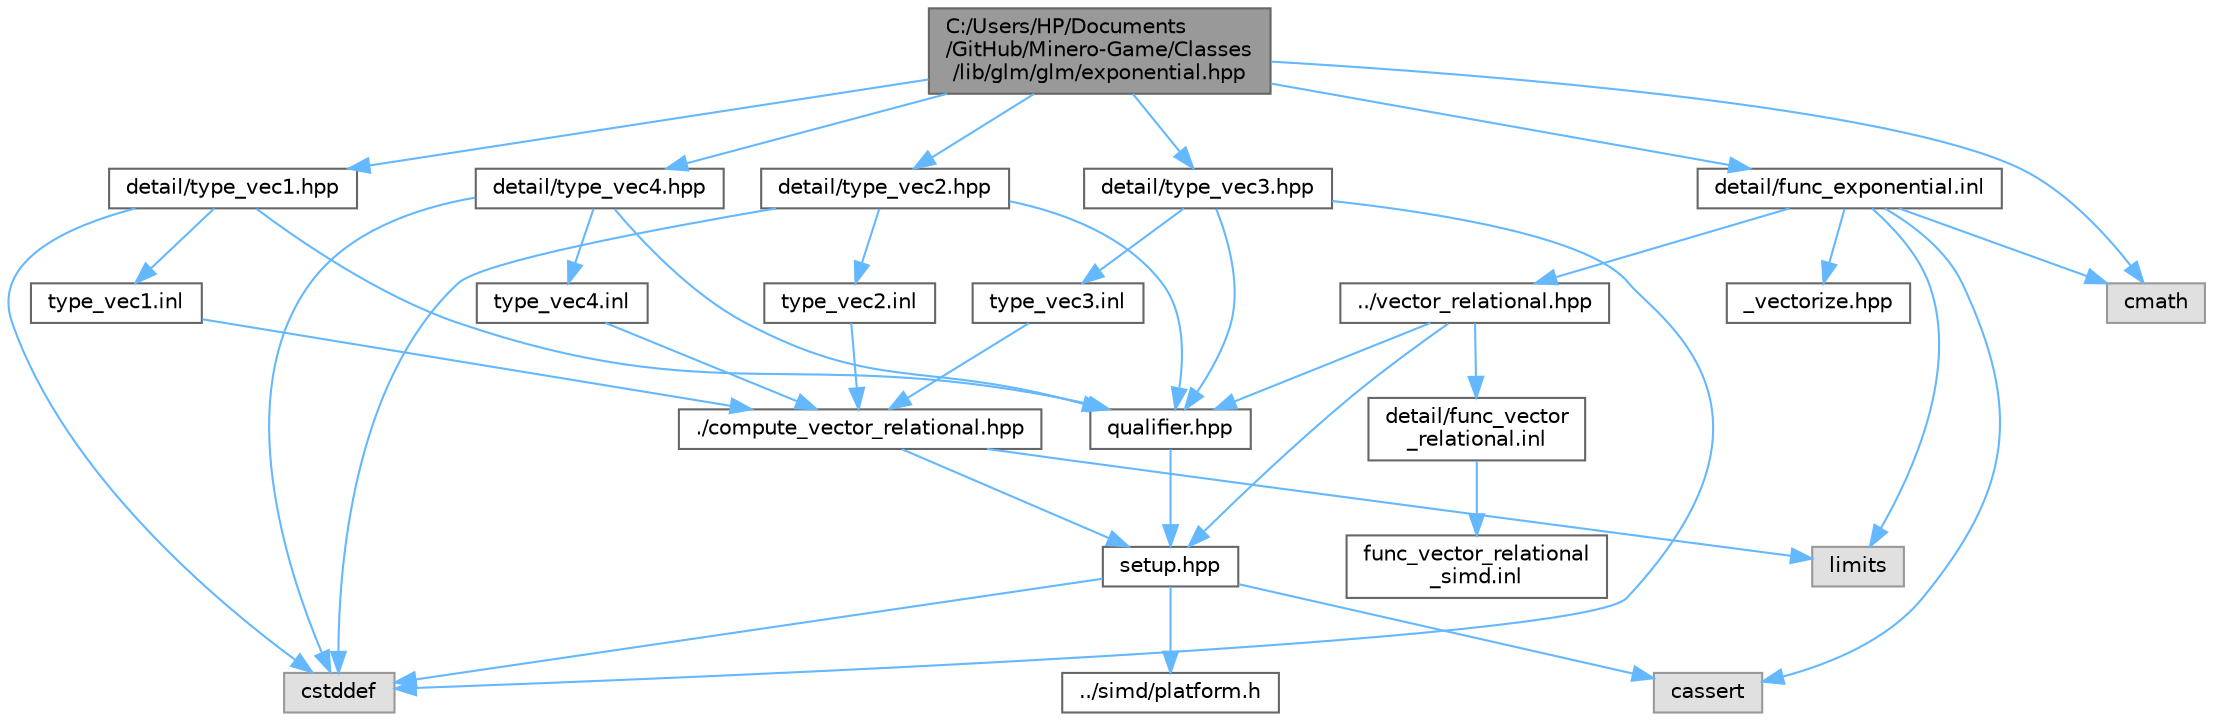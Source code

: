 digraph "C:/Users/HP/Documents/GitHub/Minero-Game/Classes/lib/glm/glm/exponential.hpp"
{
 // LATEX_PDF_SIZE
  bgcolor="transparent";
  edge [fontname=Helvetica,fontsize=10,labelfontname=Helvetica,labelfontsize=10];
  node [fontname=Helvetica,fontsize=10,shape=box,height=0.2,width=0.4];
  Node1 [id="Node000001",label="C:/Users/HP/Documents\l/GitHub/Minero-Game/Classes\l/lib/glm/glm/exponential.hpp",height=0.2,width=0.4,color="gray40", fillcolor="grey60", style="filled", fontcolor="black",tooltip=" "];
  Node1 -> Node2 [id="edge38_Node000001_Node000002",color="steelblue1",style="solid",tooltip=" "];
  Node2 [id="Node000002",label="detail/type_vec1.hpp",height=0.2,width=0.4,color="grey40", fillcolor="white", style="filled",URL="$_classes_2lib_2glm_2glm_2detail_2type__vec1_8hpp.html",tooltip=" "];
  Node2 -> Node3 [id="edge39_Node000002_Node000003",color="steelblue1",style="solid",tooltip=" "];
  Node3 [id="Node000003",label="qualifier.hpp",height=0.2,width=0.4,color="grey40", fillcolor="white", style="filled",URL="$_classes_2lib_2glm_2glm_2detail_2qualifier_8hpp.html",tooltip=" "];
  Node3 -> Node4 [id="edge40_Node000003_Node000004",color="steelblue1",style="solid",tooltip=" "];
  Node4 [id="Node000004",label="setup.hpp",height=0.2,width=0.4,color="grey40", fillcolor="white", style="filled",URL="$_classes_2lib_2glm_2glm_2detail_2setup_8hpp.html",tooltip=" "];
  Node4 -> Node5 [id="edge41_Node000004_Node000005",color="steelblue1",style="solid",tooltip=" "];
  Node5 [id="Node000005",label="cassert",height=0.2,width=0.4,color="grey60", fillcolor="#E0E0E0", style="filled",tooltip=" "];
  Node4 -> Node6 [id="edge42_Node000004_Node000006",color="steelblue1",style="solid",tooltip=" "];
  Node6 [id="Node000006",label="cstddef",height=0.2,width=0.4,color="grey60", fillcolor="#E0E0E0", style="filled",tooltip=" "];
  Node4 -> Node7 [id="edge43_Node000004_Node000007",color="steelblue1",style="solid",tooltip=" "];
  Node7 [id="Node000007",label="../simd/platform.h",height=0.2,width=0.4,color="grey40", fillcolor="white", style="filled",URL="$_classes_2lib_2glm_2glm_2simd_2platform_8h.html",tooltip=" "];
  Node2 -> Node6 [id="edge44_Node000002_Node000006",color="steelblue1",style="solid",tooltip=" "];
  Node2 -> Node8 [id="edge45_Node000002_Node000008",color="steelblue1",style="solid",tooltip=" "];
  Node8 [id="Node000008",label="type_vec1.inl",height=0.2,width=0.4,color="grey40", fillcolor="white", style="filled",URL="$_classes_2lib_2glm_2glm_2detail_2type__vec1_8inl.html",tooltip=" "];
  Node8 -> Node9 [id="edge46_Node000008_Node000009",color="steelblue1",style="solid",tooltip=" "];
  Node9 [id="Node000009",label="./compute_vector_relational.hpp",height=0.2,width=0.4,color="grey40", fillcolor="white", style="filled",URL="$_classes_2lib_2glm_2glm_2detail_2compute__vector__relational_8hpp.html",tooltip=" "];
  Node9 -> Node4 [id="edge47_Node000009_Node000004",color="steelblue1",style="solid",tooltip=" "];
  Node9 -> Node10 [id="edge48_Node000009_Node000010",color="steelblue1",style="solid",tooltip=" "];
  Node10 [id="Node000010",label="limits",height=0.2,width=0.4,color="grey60", fillcolor="#E0E0E0", style="filled",tooltip=" "];
  Node1 -> Node11 [id="edge49_Node000001_Node000011",color="steelblue1",style="solid",tooltip=" "];
  Node11 [id="Node000011",label="detail/type_vec2.hpp",height=0.2,width=0.4,color="grey40", fillcolor="white", style="filled",URL="$_classes_2lib_2glm_2glm_2detail_2type__vec2_8hpp.html",tooltip=" "];
  Node11 -> Node3 [id="edge50_Node000011_Node000003",color="steelblue1",style="solid",tooltip=" "];
  Node11 -> Node6 [id="edge51_Node000011_Node000006",color="steelblue1",style="solid",tooltip=" "];
  Node11 -> Node12 [id="edge52_Node000011_Node000012",color="steelblue1",style="solid",tooltip=" "];
  Node12 [id="Node000012",label="type_vec2.inl",height=0.2,width=0.4,color="grey40", fillcolor="white", style="filled",URL="$_classes_2lib_2glm_2glm_2detail_2type__vec2_8inl.html",tooltip=" "];
  Node12 -> Node9 [id="edge53_Node000012_Node000009",color="steelblue1",style="solid",tooltip=" "];
  Node1 -> Node13 [id="edge54_Node000001_Node000013",color="steelblue1",style="solid",tooltip=" "];
  Node13 [id="Node000013",label="detail/type_vec3.hpp",height=0.2,width=0.4,color="grey40", fillcolor="white", style="filled",URL="$_classes_2lib_2glm_2glm_2detail_2type__vec3_8hpp.html",tooltip=" "];
  Node13 -> Node3 [id="edge55_Node000013_Node000003",color="steelblue1",style="solid",tooltip=" "];
  Node13 -> Node6 [id="edge56_Node000013_Node000006",color="steelblue1",style="solid",tooltip=" "];
  Node13 -> Node14 [id="edge57_Node000013_Node000014",color="steelblue1",style="solid",tooltip=" "];
  Node14 [id="Node000014",label="type_vec3.inl",height=0.2,width=0.4,color="grey40", fillcolor="white", style="filled",URL="$_classes_2lib_2glm_2glm_2detail_2type__vec3_8inl.html",tooltip=" "];
  Node14 -> Node9 [id="edge58_Node000014_Node000009",color="steelblue1",style="solid",tooltip=" "];
  Node1 -> Node15 [id="edge59_Node000001_Node000015",color="steelblue1",style="solid",tooltip=" "];
  Node15 [id="Node000015",label="detail/type_vec4.hpp",height=0.2,width=0.4,color="grey40", fillcolor="white", style="filled",URL="$_classes_2lib_2glm_2glm_2detail_2type__vec4_8hpp.html",tooltip=" "];
  Node15 -> Node3 [id="edge60_Node000015_Node000003",color="steelblue1",style="solid",tooltip=" "];
  Node15 -> Node6 [id="edge61_Node000015_Node000006",color="steelblue1",style="solid",tooltip=" "];
  Node15 -> Node16 [id="edge62_Node000015_Node000016",color="steelblue1",style="solid",tooltip=" "];
  Node16 [id="Node000016",label="type_vec4.inl",height=0.2,width=0.4,color="grey40", fillcolor="white", style="filled",URL="$_classes_2lib_2glm_2glm_2detail_2type__vec4_8inl.html",tooltip=" "];
  Node16 -> Node9 [id="edge63_Node000016_Node000009",color="steelblue1",style="solid",tooltip=" "];
  Node1 -> Node17 [id="edge64_Node000001_Node000017",color="steelblue1",style="solid",tooltip=" "];
  Node17 [id="Node000017",label="cmath",height=0.2,width=0.4,color="grey60", fillcolor="#E0E0E0", style="filled",tooltip=" "];
  Node1 -> Node18 [id="edge65_Node000001_Node000018",color="steelblue1",style="solid",tooltip=" "];
  Node18 [id="Node000018",label="detail/func_exponential.inl",height=0.2,width=0.4,color="grey40", fillcolor="white", style="filled",URL="$_classes_2lib_2glm_2glm_2detail_2func__exponential_8inl.html",tooltip=" "];
  Node18 -> Node19 [id="edge66_Node000018_Node000019",color="steelblue1",style="solid",tooltip=" "];
  Node19 [id="Node000019",label="../vector_relational.hpp",height=0.2,width=0.4,color="grey40", fillcolor="white", style="filled",URL="$_classes_2lib_2glm_2glm_2vector__relational_8hpp.html",tooltip=" "];
  Node19 -> Node3 [id="edge67_Node000019_Node000003",color="steelblue1",style="solid",tooltip=" "];
  Node19 -> Node4 [id="edge68_Node000019_Node000004",color="steelblue1",style="solid",tooltip=" "];
  Node19 -> Node20 [id="edge69_Node000019_Node000020",color="steelblue1",style="solid",tooltip=" "];
  Node20 [id="Node000020",label="detail/func_vector\l_relational.inl",height=0.2,width=0.4,color="grey40", fillcolor="white", style="filled",URL="$_classes_2lib_2glm_2glm_2detail_2func__vector__relational_8inl.html",tooltip=" "];
  Node20 -> Node21 [id="edge70_Node000020_Node000021",color="steelblue1",style="solid",tooltip=" "];
  Node21 [id="Node000021",label="func_vector_relational\l_simd.inl",height=0.2,width=0.4,color="grey40", fillcolor="white", style="filled",URL="$_classes_2lib_2glm_2glm_2detail_2func__vector__relational__simd_8inl.html",tooltip=" "];
  Node18 -> Node22 [id="edge71_Node000018_Node000022",color="steelblue1",style="solid",tooltip=" "];
  Node22 [id="Node000022",label="_vectorize.hpp",height=0.2,width=0.4,color="grey40", fillcolor="white", style="filled",URL="$_classes_2lib_2glm_2glm_2detail_2__vectorize_8hpp.html",tooltip=" "];
  Node18 -> Node10 [id="edge72_Node000018_Node000010",color="steelblue1",style="solid",tooltip=" "];
  Node18 -> Node17 [id="edge73_Node000018_Node000017",color="steelblue1",style="solid",tooltip=" "];
  Node18 -> Node5 [id="edge74_Node000018_Node000005",color="steelblue1",style="solid",tooltip=" "];
}
